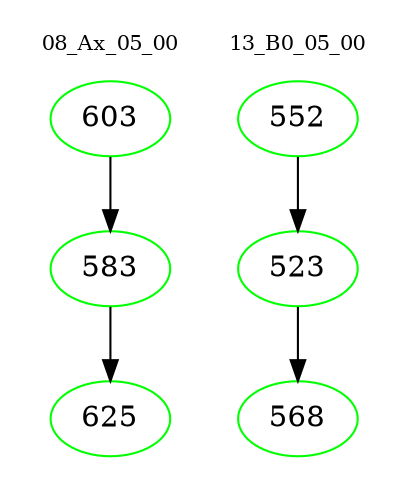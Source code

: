 digraph{
subgraph cluster_0 {
color = white
label = "08_Ax_05_00";
fontsize=10;
T0_603 [label="603", color="green"]
T0_603 -> T0_583 [color="black"]
T0_583 [label="583", color="green"]
T0_583 -> T0_625 [color="black"]
T0_625 [label="625", color="green"]
}
subgraph cluster_1 {
color = white
label = "13_B0_05_00";
fontsize=10;
T1_552 [label="552", color="green"]
T1_552 -> T1_523 [color="black"]
T1_523 [label="523", color="green"]
T1_523 -> T1_568 [color="black"]
T1_568 [label="568", color="green"]
}
}
